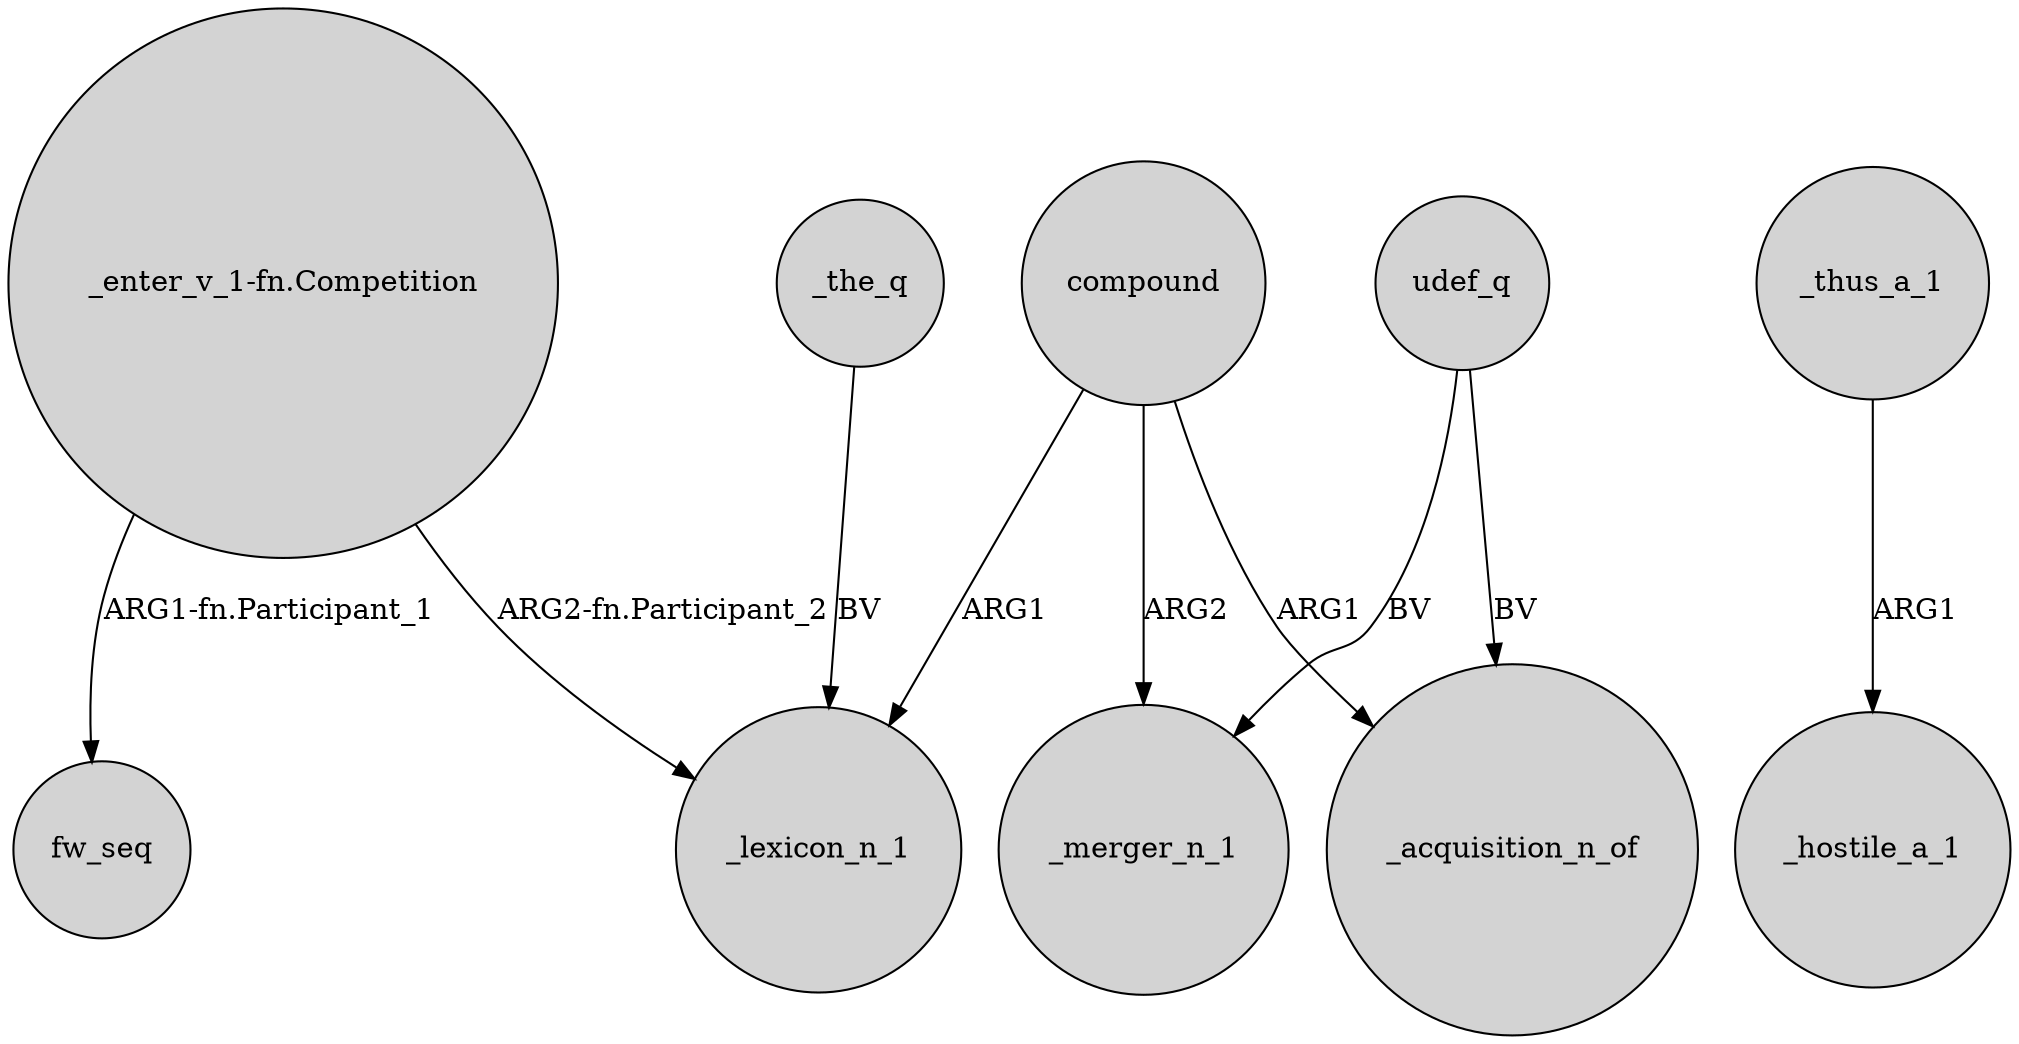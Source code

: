 digraph {
	node [shape=circle style=filled]
	compound -> _lexicon_n_1 [label=ARG1]
	"_enter_v_1-fn.Competition" -> fw_seq [label="ARG1-fn.Participant_1"]
	compound -> _merger_n_1 [label=ARG2]
	_the_q -> _lexicon_n_1 [label=BV]
	udef_q -> _merger_n_1 [label=BV]
	_thus_a_1 -> _hostile_a_1 [label=ARG1]
	"_enter_v_1-fn.Competition" -> _lexicon_n_1 [label="ARG2-fn.Participant_2"]
	compound -> _acquisition_n_of [label=ARG1]
	udef_q -> _acquisition_n_of [label=BV]
}
